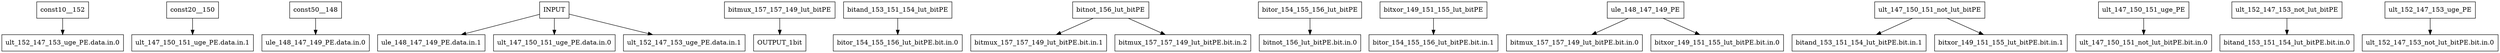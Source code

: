 digraph Diagram {
  node [shape=box]; # Comment
    "const10__152" -> "ult_152_147_153_uge_PE.data.in.0";
    "const20__150" -> "ult_147_150_151_uge_PE.data.in.1";
    "const50__148" -> "ule_148_147_149_PE.data.in.0";
    "INPUT" -> "ule_148_147_149_PE.data.in.1";
    "INPUT" -> "ult_147_150_151_uge_PE.data.in.0";
    "INPUT" -> "ult_152_147_153_uge_PE.data.in.1";
    "bitmux_157_157_149_lut_bitPE" -> "OUTPUT_1bit"; # lut_value 0xca
    "bitand_153_151_154_lut_bitPE" -> "bitor_154_155_156_lut_bitPE.bit.in.0"; # lut_value 0x88
    "bitnot_156_lut_bitPE" -> "bitmux_157_157_149_lut_bitPE.bit.in.1"; # lut_value 0x55
    "bitnot_156_lut_bitPE" -> "bitmux_157_157_149_lut_bitPE.bit.in.2"; # lut_value 0x55
    "bitor_154_155_156_lut_bitPE" -> "bitnot_156_lut_bitPE.bit.in.0"; # lut_value 0xee
    "bitxor_149_151_155_lut_bitPE" -> "bitor_154_155_156_lut_bitPE.bit.in.1"; # lut_value 0x66
    "ule_148_147_149_PE" -> "bitmux_157_157_149_lut_bitPE.bit.in.0"; # lut_value 0x00
    "ule_148_147_149_PE" -> "bitxor_149_151_155_lut_bitPE.bit.in.0"; # lut_value 0x00
    "ult_147_150_151_not_lut_bitPE" -> "bitand_153_151_154_lut_bitPE.bit.in.1"; # lut_value 0x55
    "ult_147_150_151_not_lut_bitPE" -> "bitxor_149_151_155_lut_bitPE.bit.in.1"; # lut_value 0x55
    "ult_147_150_151_uge_PE" -> "ult_147_150_151_not_lut_bitPE.bit.in.0"; # lut_value 0x00
    "ult_152_147_153_not_lut_bitPE" -> "bitand_153_151_154_lut_bitPE.bit.in.0"; # lut_value 0x55
    "ult_152_147_153_uge_PE" -> "ult_152_147_153_not_lut_bitPE.bit.in.0"; # lut_value 0x00
}
